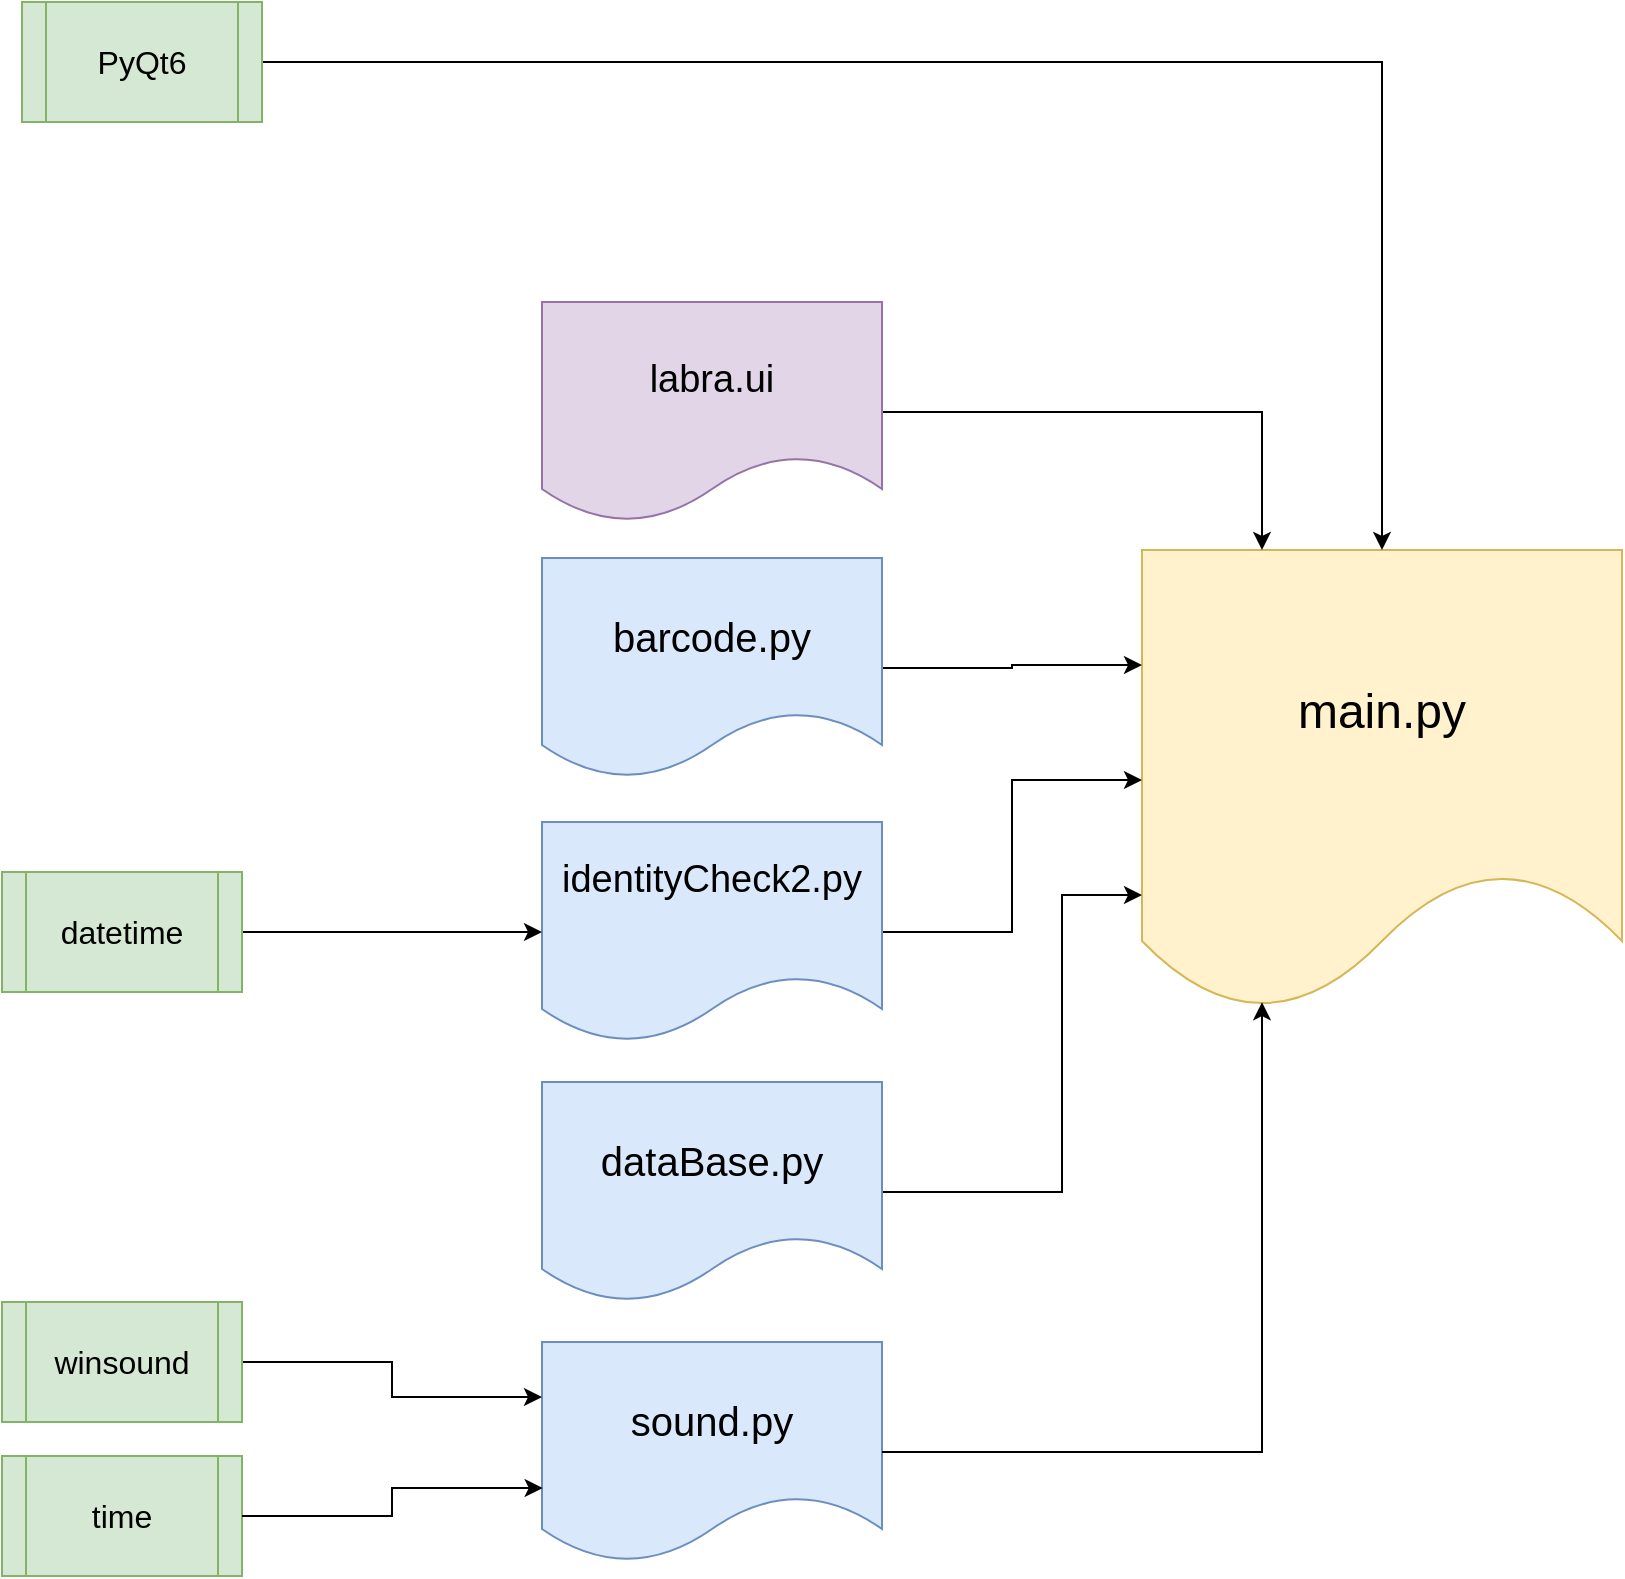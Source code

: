 <mxfile version="26.0.4">
  <diagram name="Page-1" id="xtj2Qt-a1xN68GkzKa6U">
    <mxGraphModel dx="1034" dy="556" grid="1" gridSize="10" guides="1" tooltips="1" connect="1" arrows="1" fold="1" page="1" pageScale="1" pageWidth="1169" pageHeight="827" math="0" shadow="0">
      <root>
        <mxCell id="0" />
        <mxCell id="1" parent="0" />
        <mxCell id="FY38sIzX25gFsvAzNdL_-1" value="&lt;font style=&quot;font-size: 24px;&quot;&gt;main.py&lt;/font&gt;" style="shape=document;whiteSpace=wrap;html=1;boundedLbl=1;fillColor=#fff2cc;strokeColor=#d6b656;" parent="1" vertex="1">
          <mxGeometry x="870" y="314" width="240" height="230" as="geometry" />
        </mxCell>
        <mxCell id="FY38sIzX25gFsvAzNdL_-9" style="edgeStyle=orthogonalEdgeStyle;rounded=0;orthogonalLoop=1;jettySize=auto;html=1;entryX=0;entryY=0.25;entryDx=0;entryDy=0;" parent="1" source="FY38sIzX25gFsvAzNdL_-2" target="FY38sIzX25gFsvAzNdL_-1" edge="1">
          <mxGeometry relative="1" as="geometry" />
        </mxCell>
        <mxCell id="FY38sIzX25gFsvAzNdL_-2" value="barcode.py" style="shape=document;whiteSpace=wrap;html=1;boundedLbl=1;fillColor=#dae8fc;strokeColor=#6c8ebf;fontSize=20;" parent="1" vertex="1">
          <mxGeometry x="570" y="318" width="170" height="110" as="geometry" />
        </mxCell>
        <mxCell id="FY38sIzX25gFsvAzNdL_-10" style="edgeStyle=orthogonalEdgeStyle;rounded=0;orthogonalLoop=1;jettySize=auto;html=1;entryX=0;entryY=0.5;entryDx=0;entryDy=0;" parent="1" source="FY38sIzX25gFsvAzNdL_-3" target="FY38sIzX25gFsvAzNdL_-1" edge="1">
          <mxGeometry relative="1" as="geometry" />
        </mxCell>
        <mxCell id="FY38sIzX25gFsvAzNdL_-3" value="&lt;font style=&quot;font-size: 19px;&quot;&gt;identityCheck2.py&lt;/font&gt;&lt;div style=&quot;font-size: 19px;&quot;&gt;&lt;br&gt;&lt;/div&gt;" style="shape=document;whiteSpace=wrap;html=1;boundedLbl=1;fillColor=#dae8fc;strokeColor=#6c8ebf;fontSize=20;" parent="1" vertex="1">
          <mxGeometry x="570" y="450" width="170" height="110" as="geometry" />
        </mxCell>
        <mxCell id="FY38sIzX25gFsvAzNdL_-8" style="edgeStyle=orthogonalEdgeStyle;rounded=0;orthogonalLoop=1;jettySize=auto;html=1;entryX=0.25;entryY=0;entryDx=0;entryDy=0;" parent="1" source="FY38sIzX25gFsvAzNdL_-4" target="FY38sIzX25gFsvAzNdL_-1" edge="1">
          <mxGeometry relative="1" as="geometry" />
        </mxCell>
        <mxCell id="FY38sIzX25gFsvAzNdL_-4" value="&lt;div style=&quot;font-size: 19px;&quot;&gt;labra.ui&lt;/div&gt;" style="shape=document;whiteSpace=wrap;html=1;boundedLbl=1;fillColor=#e1d5e7;strokeColor=#9673a6;fontSize=20;" parent="1" vertex="1">
          <mxGeometry x="570" y="190" width="170" height="110" as="geometry" />
        </mxCell>
        <mxCell id="FY38sIzX25gFsvAzNdL_-11" style="edgeStyle=orthogonalEdgeStyle;rounded=0;orthogonalLoop=1;jettySize=auto;html=1;entryX=0;entryY=0.75;entryDx=0;entryDy=0;" parent="1" source="FY38sIzX25gFsvAzNdL_-5" target="FY38sIzX25gFsvAzNdL_-1" edge="1">
          <mxGeometry relative="1" as="geometry">
            <Array as="points">
              <mxPoint x="830" y="635" />
              <mxPoint x="830" y="487" />
            </Array>
          </mxGeometry>
        </mxCell>
        <mxCell id="FY38sIzX25gFsvAzNdL_-5" value="dataBase.py" style="shape=document;whiteSpace=wrap;html=1;boundedLbl=1;fillColor=#dae8fc;strokeColor=#6c8ebf;fontSize=20;" parent="1" vertex="1">
          <mxGeometry x="570" y="580" width="170" height="110" as="geometry" />
        </mxCell>
        <mxCell id="FY38sIzX25gFsvAzNdL_-6" value="sound.py" style="shape=document;whiteSpace=wrap;html=1;boundedLbl=1;fillColor=#dae8fc;strokeColor=#6c8ebf;fontSize=20;" parent="1" vertex="1">
          <mxGeometry x="570" y="710" width="170" height="110" as="geometry" />
        </mxCell>
        <mxCell id="FY38sIzX25gFsvAzNdL_-12" style="edgeStyle=orthogonalEdgeStyle;rounded=0;orthogonalLoop=1;jettySize=auto;html=1;entryX=0.25;entryY=0.983;entryDx=0;entryDy=0;entryPerimeter=0;" parent="1" source="FY38sIzX25gFsvAzNdL_-6" target="FY38sIzX25gFsvAzNdL_-1" edge="1">
          <mxGeometry relative="1" as="geometry" />
        </mxCell>
        <mxCell id="FY38sIzX25gFsvAzNdL_-15" style="edgeStyle=orthogonalEdgeStyle;rounded=0;orthogonalLoop=1;jettySize=auto;html=1;entryX=0;entryY=0.25;entryDx=0;entryDy=0;" parent="1" source="FY38sIzX25gFsvAzNdL_-13" target="FY38sIzX25gFsvAzNdL_-6" edge="1">
          <mxGeometry relative="1" as="geometry" />
        </mxCell>
        <mxCell id="FY38sIzX25gFsvAzNdL_-13" value="winsound" style="shape=process;whiteSpace=wrap;html=1;backgroundOutline=1;fontSize=16;fillColor=#d5e8d4;strokeColor=#82b366;" parent="1" vertex="1">
          <mxGeometry x="300" y="690" width="120" height="60" as="geometry" />
        </mxCell>
        <mxCell id="FY38sIzX25gFsvAzNdL_-14" value="time" style="shape=process;whiteSpace=wrap;html=1;backgroundOutline=1;fontSize=16;fillColor=#d5e8d4;strokeColor=#82b366;" parent="1" vertex="1">
          <mxGeometry x="300" y="767" width="120" height="60" as="geometry" />
        </mxCell>
        <mxCell id="FY38sIzX25gFsvAzNdL_-16" style="edgeStyle=orthogonalEdgeStyle;rounded=0;orthogonalLoop=1;jettySize=auto;html=1;entryX=0.002;entryY=0.664;entryDx=0;entryDy=0;entryPerimeter=0;" parent="1" source="FY38sIzX25gFsvAzNdL_-14" target="FY38sIzX25gFsvAzNdL_-6" edge="1">
          <mxGeometry relative="1" as="geometry" />
        </mxCell>
        <mxCell id="FY38sIzX25gFsvAzNdL_-18" style="edgeStyle=orthogonalEdgeStyle;rounded=0;orthogonalLoop=1;jettySize=auto;html=1;entryX=0;entryY=0.5;entryDx=0;entryDy=0;" parent="1" source="FY38sIzX25gFsvAzNdL_-17" target="FY38sIzX25gFsvAzNdL_-3" edge="1">
          <mxGeometry relative="1" as="geometry" />
        </mxCell>
        <mxCell id="FY38sIzX25gFsvAzNdL_-17" value="datetime" style="shape=process;whiteSpace=wrap;html=1;backgroundOutline=1;fontSize=16;fillColor=#d5e8d4;strokeColor=#82b366;" parent="1" vertex="1">
          <mxGeometry x="300" y="475" width="120" height="60" as="geometry" />
        </mxCell>
        <mxCell id="FY38sIzX25gFsvAzNdL_-20" style="edgeStyle=orthogonalEdgeStyle;rounded=0;orthogonalLoop=1;jettySize=auto;html=1;entryX=0.5;entryY=0;entryDx=0;entryDy=0;" parent="1" source="FY38sIzX25gFsvAzNdL_-19" target="FY38sIzX25gFsvAzNdL_-1" edge="1">
          <mxGeometry relative="1" as="geometry" />
        </mxCell>
        <mxCell id="FY38sIzX25gFsvAzNdL_-19" value="PyQt6" style="shape=process;whiteSpace=wrap;html=1;backgroundOutline=1;fontSize=16;fillColor=#d5e8d4;strokeColor=#82b366;" parent="1" vertex="1">
          <mxGeometry x="310" y="40" width="120" height="60" as="geometry" />
        </mxCell>
      </root>
    </mxGraphModel>
  </diagram>
</mxfile>
